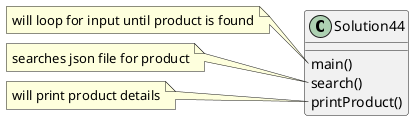 @startuml
Class Solution44{
main()
search()
printProduct()
}
note left of Solution44::main
will loop for input until product is found
end note
note left of Solution44::search
searches json file for product
end note
note left of Solution44::printProduct
will print product details
end note

@enduml